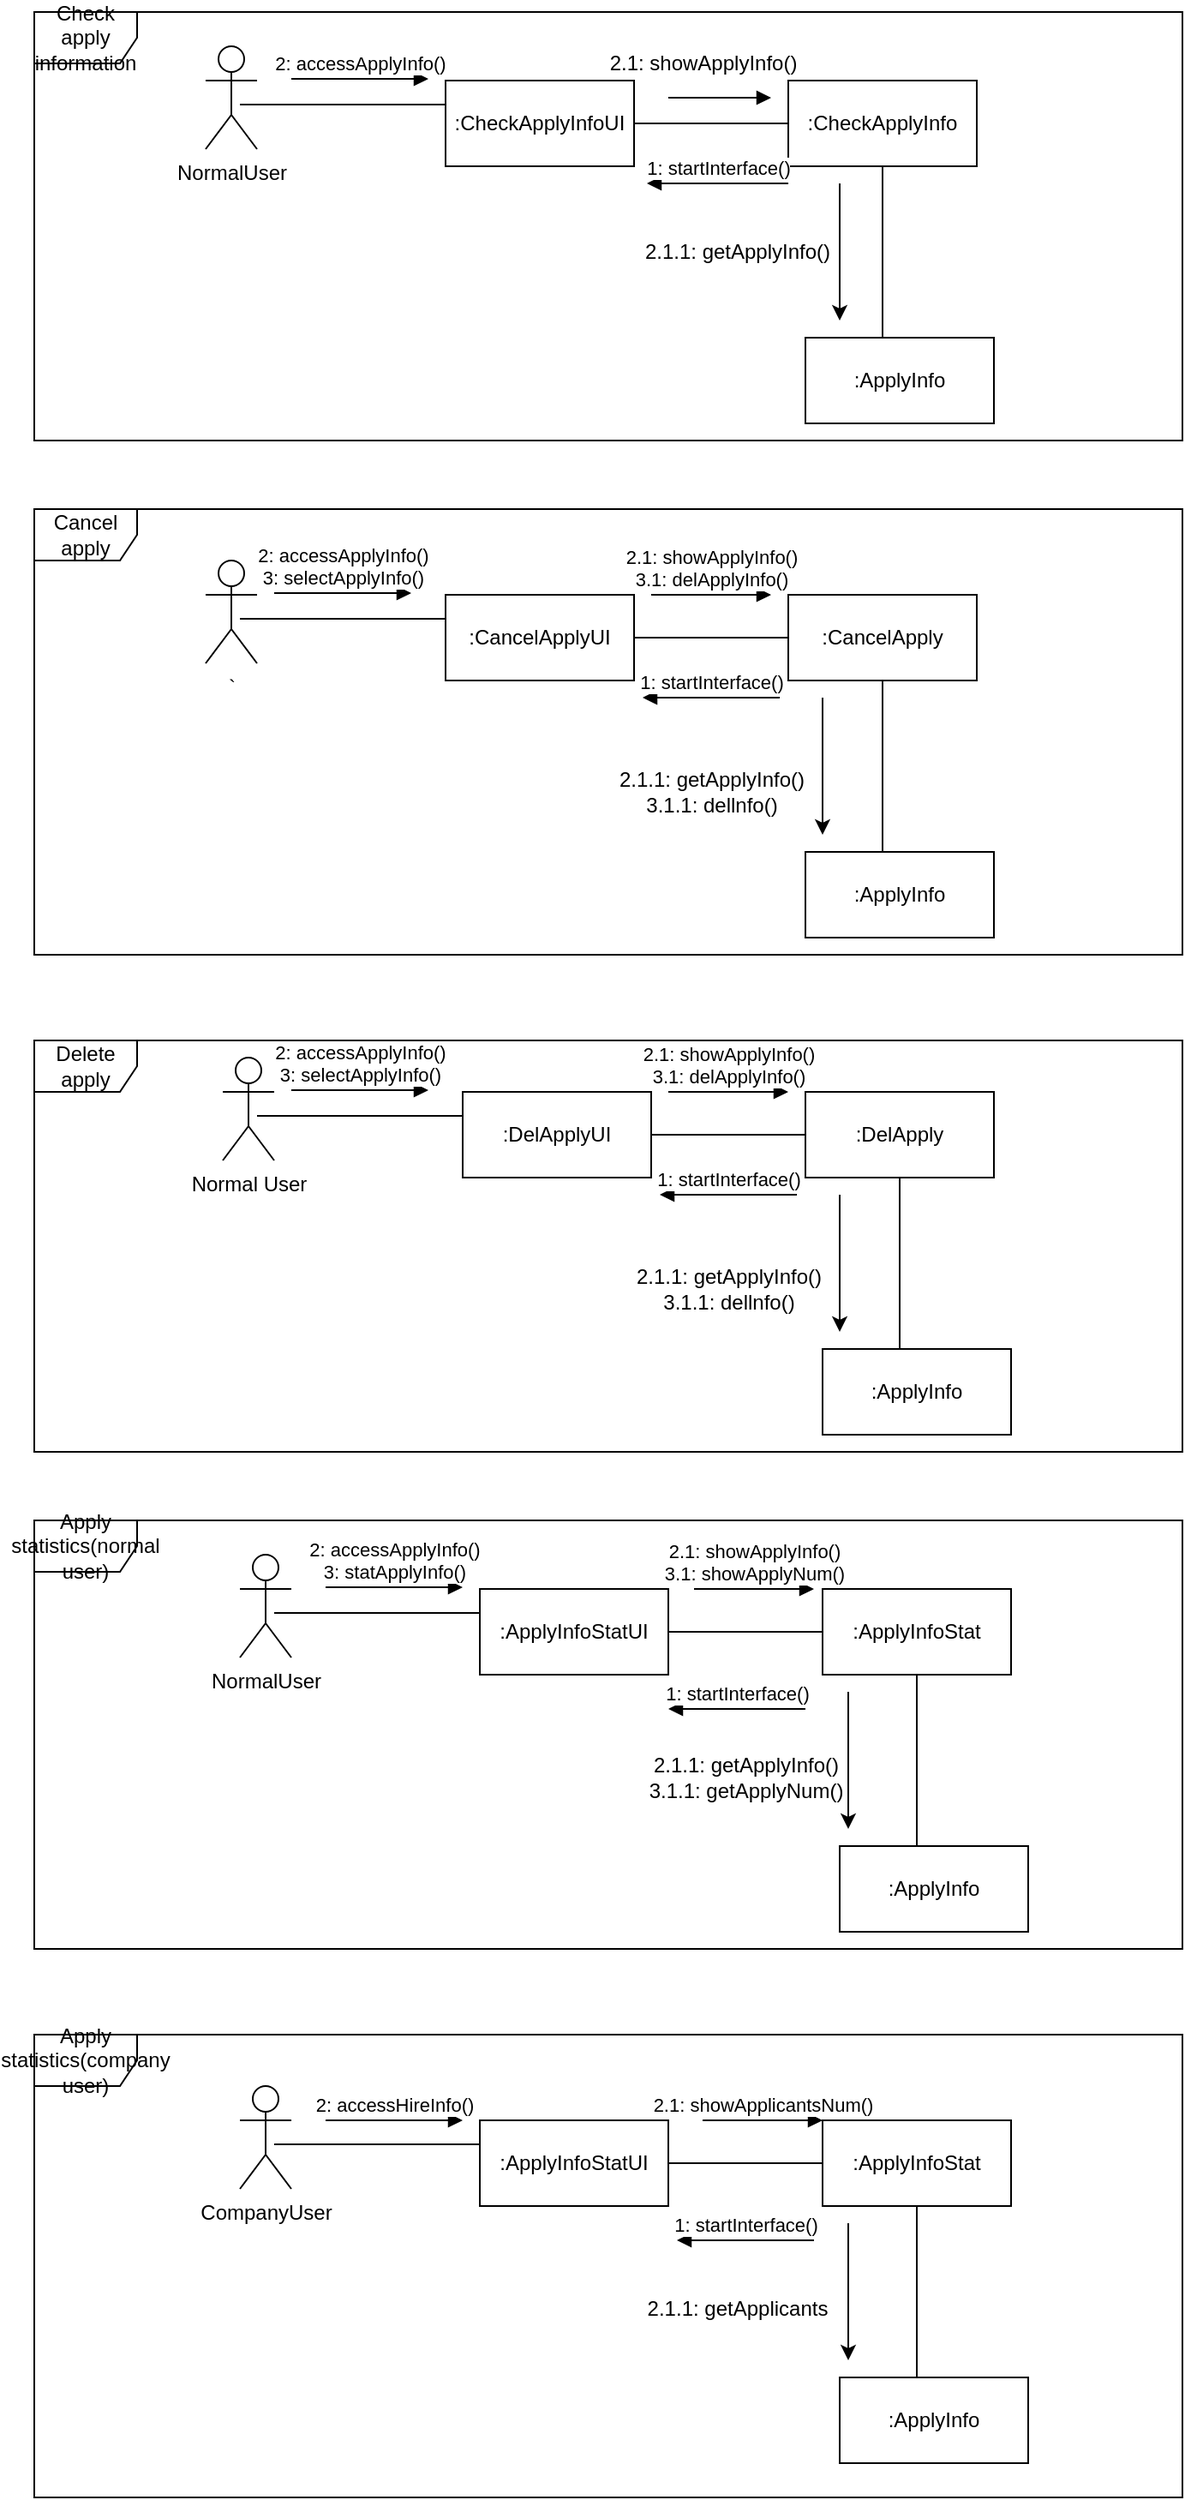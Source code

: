 <mxfile version="21.1.2" type="device">
  <diagram name="페이지-1" id="CRLgeQEgEjseHPpmCWUn">
    <mxGraphModel dx="984" dy="1916" grid="1" gridSize="10" guides="1" tooltips="1" connect="1" arrows="1" fold="1" page="1" pageScale="1" pageWidth="827" pageHeight="1169" math="0" shadow="0">
      <root>
        <mxCell id="0" />
        <mxCell id="1" parent="0" />
        <object label="NormalUser" id="Bi_bp-SSH6XVWLjxZuOe-5">
          <mxCell style="shape=umlActor;verticalLabelPosition=bottom;verticalAlign=top;html=1;" vertex="1" parent="1">
            <mxGeometry x="130" y="-300" width="30" height="60" as="geometry" />
          </mxCell>
        </object>
        <mxCell id="Bi_bp-SSH6XVWLjxZuOe-10" value=":CheckApplyInfo" style="html=1;whiteSpace=wrap;" vertex="1" parent="1">
          <mxGeometry x="470" y="-280" width="110" height="50" as="geometry" />
        </mxCell>
        <mxCell id="Bi_bp-SSH6XVWLjxZuOe-11" value=":CheckApplyInfoUI" style="html=1;whiteSpace=wrap;" vertex="1" parent="1">
          <mxGeometry x="270" y="-280" width="110" height="50" as="geometry" />
        </mxCell>
        <mxCell id="Bi_bp-SSH6XVWLjxZuOe-12" value=":ApplyInfo" style="html=1;whiteSpace=wrap;" vertex="1" parent="1">
          <mxGeometry x="480" y="-130" width="110" height="50" as="geometry" />
        </mxCell>
        <mxCell id="Bi_bp-SSH6XVWLjxZuOe-13" value="" style="line;strokeWidth=1;fillColor=none;align=left;verticalAlign=middle;spacingTop=-1;spacingLeft=3;spacingRight=3;rotatable=0;labelPosition=right;points=[];portConstraint=eastwest;strokeColor=inherit;" vertex="1" parent="1">
          <mxGeometry x="150" y="-270" width="120" height="8" as="geometry" />
        </mxCell>
        <mxCell id="Bi_bp-SSH6XVWLjxZuOe-14" value="" style="line;strokeWidth=1;fillColor=none;align=left;verticalAlign=middle;spacingTop=-1;spacingLeft=3;spacingRight=3;rotatable=0;labelPosition=right;points=[];portConstraint=eastwest;strokeColor=inherit;" vertex="1" parent="1">
          <mxGeometry x="380" y="-259" width="90" height="8" as="geometry" />
        </mxCell>
        <mxCell id="Bi_bp-SSH6XVWLjxZuOe-17" value="" style="endArrow=none;html=1;rounded=0;entryX=0.5;entryY=1;entryDx=0;entryDy=0;exitX=0.409;exitY=0;exitDx=0;exitDy=0;exitPerimeter=0;" edge="1" parent="1" source="Bi_bp-SSH6XVWLjxZuOe-12" target="Bi_bp-SSH6XVWLjxZuOe-10">
          <mxGeometry width="50" height="50" relative="1" as="geometry">
            <mxPoint x="380" y="-30" as="sourcePoint" />
            <mxPoint x="430" y="-80" as="targetPoint" />
          </mxGeometry>
        </mxCell>
        <object label="`" id="Bi_bp-SSH6XVWLjxZuOe-25">
          <mxCell style="shape=umlActor;verticalLabelPosition=bottom;verticalAlign=top;html=1;" vertex="1" parent="1">
            <mxGeometry x="130" width="30" height="60" as="geometry" />
          </mxCell>
        </object>
        <mxCell id="Bi_bp-SSH6XVWLjxZuOe-26" value=":CancelApply" style="html=1;whiteSpace=wrap;" vertex="1" parent="1">
          <mxGeometry x="470" y="20" width="110" height="50" as="geometry" />
        </mxCell>
        <mxCell id="Bi_bp-SSH6XVWLjxZuOe-27" value=":CancelApplyUI" style="html=1;whiteSpace=wrap;" vertex="1" parent="1">
          <mxGeometry x="270" y="20" width="110" height="50" as="geometry" />
        </mxCell>
        <mxCell id="Bi_bp-SSH6XVWLjxZuOe-28" value=":ApplyInfo" style="html=1;whiteSpace=wrap;" vertex="1" parent="1">
          <mxGeometry x="480" y="170" width="110" height="50" as="geometry" />
        </mxCell>
        <mxCell id="Bi_bp-SSH6XVWLjxZuOe-29" value="" style="line;strokeWidth=1;fillColor=none;align=left;verticalAlign=middle;spacingTop=-1;spacingLeft=3;spacingRight=3;rotatable=0;labelPosition=right;points=[];portConstraint=eastwest;strokeColor=inherit;" vertex="1" parent="1">
          <mxGeometry x="150" y="30" width="120" height="8" as="geometry" />
        </mxCell>
        <mxCell id="Bi_bp-SSH6XVWLjxZuOe-30" value="" style="line;strokeWidth=1;fillColor=none;align=left;verticalAlign=middle;spacingTop=-1;spacingLeft=3;spacingRight=3;rotatable=0;labelPosition=right;points=[];portConstraint=eastwest;strokeColor=inherit;" vertex="1" parent="1">
          <mxGeometry x="380" y="41" width="90" height="8" as="geometry" />
        </mxCell>
        <mxCell id="Bi_bp-SSH6XVWLjxZuOe-31" value="" style="endArrow=none;html=1;rounded=0;entryX=0.5;entryY=1;entryDx=0;entryDy=0;exitX=0.409;exitY=0;exitDx=0;exitDy=0;exitPerimeter=0;" edge="1" parent="1" source="Bi_bp-SSH6XVWLjxZuOe-28" target="Bi_bp-SSH6XVWLjxZuOe-26">
          <mxGeometry width="50" height="50" relative="1" as="geometry">
            <mxPoint x="380" y="270" as="sourcePoint" />
            <mxPoint x="430" y="220" as="targetPoint" />
          </mxGeometry>
        </mxCell>
        <object label="NormalUser" id="Bi_bp-SSH6XVWLjxZuOe-39">
          <mxCell style="shape=umlActor;verticalLabelPosition=bottom;verticalAlign=top;html=1;" vertex="1" parent="1">
            <mxGeometry x="150" y="580" width="30" height="60" as="geometry" />
          </mxCell>
        </object>
        <mxCell id="Bi_bp-SSH6XVWLjxZuOe-40" value=":ApplyInfoStat" style="html=1;whiteSpace=wrap;" vertex="1" parent="1">
          <mxGeometry x="490" y="600" width="110" height="50" as="geometry" />
        </mxCell>
        <mxCell id="Bi_bp-SSH6XVWLjxZuOe-41" value=":ApplyInfoStatUI" style="html=1;whiteSpace=wrap;" vertex="1" parent="1">
          <mxGeometry x="290" y="600" width="110" height="50" as="geometry" />
        </mxCell>
        <mxCell id="Bi_bp-SSH6XVWLjxZuOe-42" value=":ApplyInfo" style="html=1;whiteSpace=wrap;" vertex="1" parent="1">
          <mxGeometry x="500" y="750" width="110" height="50" as="geometry" />
        </mxCell>
        <mxCell id="Bi_bp-SSH6XVWLjxZuOe-43" value="" style="line;strokeWidth=1;fillColor=none;align=left;verticalAlign=middle;spacingTop=-1;spacingLeft=3;spacingRight=3;rotatable=0;labelPosition=right;points=[];portConstraint=eastwest;strokeColor=inherit;" vertex="1" parent="1">
          <mxGeometry x="170" y="610" width="120" height="8" as="geometry" />
        </mxCell>
        <mxCell id="Bi_bp-SSH6XVWLjxZuOe-44" value="" style="line;strokeWidth=1;fillColor=none;align=left;verticalAlign=middle;spacingTop=-1;spacingLeft=3;spacingRight=3;rotatable=0;labelPosition=right;points=[];portConstraint=eastwest;strokeColor=inherit;" vertex="1" parent="1">
          <mxGeometry x="400" y="621" width="90" height="8" as="geometry" />
        </mxCell>
        <mxCell id="Bi_bp-SSH6XVWLjxZuOe-45" value="" style="endArrow=none;html=1;rounded=0;entryX=0.5;entryY=1;entryDx=0;entryDy=0;exitX=0.409;exitY=0;exitDx=0;exitDy=0;exitPerimeter=0;" edge="1" parent="1" source="Bi_bp-SSH6XVWLjxZuOe-42" target="Bi_bp-SSH6XVWLjxZuOe-40">
          <mxGeometry width="50" height="50" relative="1" as="geometry">
            <mxPoint x="400" y="850" as="sourcePoint" />
            <mxPoint x="450" y="800" as="targetPoint" />
          </mxGeometry>
        </mxCell>
        <object label="CompanyUser" id="Bi_bp-SSH6XVWLjxZuOe-46">
          <mxCell style="shape=umlActor;verticalLabelPosition=bottom;verticalAlign=top;html=1;" vertex="1" parent="1">
            <mxGeometry x="150" y="890" width="30" height="60" as="geometry" />
          </mxCell>
        </object>
        <mxCell id="Bi_bp-SSH6XVWLjxZuOe-47" value=":ApplyInfoStat" style="html=1;whiteSpace=wrap;" vertex="1" parent="1">
          <mxGeometry x="490" y="910" width="110" height="50" as="geometry" />
        </mxCell>
        <mxCell id="Bi_bp-SSH6XVWLjxZuOe-48" value=":ApplyInfoStatUI" style="html=1;whiteSpace=wrap;" vertex="1" parent="1">
          <mxGeometry x="290" y="910" width="110" height="50" as="geometry" />
        </mxCell>
        <mxCell id="Bi_bp-SSH6XVWLjxZuOe-49" value=":ApplyInfo" style="html=1;whiteSpace=wrap;" vertex="1" parent="1">
          <mxGeometry x="500" y="1060" width="110" height="50" as="geometry" />
        </mxCell>
        <mxCell id="Bi_bp-SSH6XVWLjxZuOe-50" value="" style="line;strokeWidth=1;fillColor=none;align=left;verticalAlign=middle;spacingTop=-1;spacingLeft=3;spacingRight=3;rotatable=0;labelPosition=right;points=[];portConstraint=eastwest;strokeColor=inherit;" vertex="1" parent="1">
          <mxGeometry x="170" y="920" width="120" height="8" as="geometry" />
        </mxCell>
        <mxCell id="Bi_bp-SSH6XVWLjxZuOe-51" value="" style="line;strokeWidth=1;fillColor=none;align=left;verticalAlign=middle;spacingTop=-1;spacingLeft=3;spacingRight=3;rotatable=0;labelPosition=right;points=[];portConstraint=eastwest;strokeColor=inherit;" vertex="1" parent="1">
          <mxGeometry x="400" y="931" width="90" height="8" as="geometry" />
        </mxCell>
        <mxCell id="Bi_bp-SSH6XVWLjxZuOe-52" value="" style="endArrow=none;html=1;rounded=0;entryX=0.5;entryY=1;entryDx=0;entryDy=0;exitX=0.409;exitY=0;exitDx=0;exitDy=0;exitPerimeter=0;" edge="1" parent="1" source="Bi_bp-SSH6XVWLjxZuOe-49" target="Bi_bp-SSH6XVWLjxZuOe-47">
          <mxGeometry width="50" height="50" relative="1" as="geometry">
            <mxPoint x="400" y="1160" as="sourcePoint" />
            <mxPoint x="450" y="1110" as="targetPoint" />
          </mxGeometry>
        </mxCell>
        <mxCell id="Bi_bp-SSH6XVWLjxZuOe-55" value="2: accessApplyInfo()" style="html=1;verticalAlign=bottom;endArrow=block;edgeStyle=elbowEdgeStyle;elbow=horizontal;curved=0;rounded=0;" edge="1" parent="1">
          <mxGeometry width="80" relative="1" as="geometry">
            <mxPoint x="180" y="-281" as="sourcePoint" />
            <mxPoint x="260" y="-281" as="targetPoint" />
            <mxPoint as="offset" />
          </mxGeometry>
        </mxCell>
        <mxCell id="Bi_bp-SSH6XVWLjxZuOe-58" value="1: startInterface()" style="html=1;verticalAlign=bottom;endArrow=block;edgeStyle=elbowEdgeStyle;elbow=vertical;curved=0;rounded=0;" edge="1" parent="1">
          <mxGeometry width="80" relative="1" as="geometry">
            <mxPoint x="470" y="-220" as="sourcePoint" />
            <mxPoint x="387.5" y="-220" as="targetPoint" />
          </mxGeometry>
        </mxCell>
        <mxCell id="Bi_bp-SSH6XVWLjxZuOe-68" value="" style="endArrow=classic;html=1;rounded=0;" edge="1" parent="1">
          <mxGeometry width="50" height="50" relative="1" as="geometry">
            <mxPoint x="500" y="-220" as="sourcePoint" />
            <mxPoint x="500" y="-140" as="targetPoint" />
          </mxGeometry>
        </mxCell>
        <mxCell id="Bi_bp-SSH6XVWLjxZuOe-69" value="2.1.1: getApplyInfo()" style="text;html=1;align=center;verticalAlign=middle;resizable=0;points=[];autosize=1;strokeColor=none;fillColor=none;" vertex="1" parent="1">
          <mxGeometry x="375" y="-195" width="130" height="30" as="geometry" />
        </mxCell>
        <mxCell id="Bi_bp-SSH6XVWLjxZuOe-71" value="" style="html=1;verticalAlign=bottom;endArrow=block;edgeStyle=elbowEdgeStyle;elbow=horizontal;curved=0;rounded=0;" edge="1" parent="1">
          <mxGeometry x="-0.672" y="20" width="80" relative="1" as="geometry">
            <mxPoint x="400" y="-270" as="sourcePoint" />
            <mxPoint x="460" y="-270" as="targetPoint" />
            <Array as="points">
              <mxPoint x="450" y="-271" />
            </Array>
            <mxPoint as="offset" />
          </mxGeometry>
        </mxCell>
        <mxCell id="Bi_bp-SSH6XVWLjxZuOe-72" value="2.1: showApplyInfo()" style="text;html=1;align=center;verticalAlign=middle;resizable=0;points=[];autosize=1;strokeColor=none;fillColor=none;" vertex="1" parent="1">
          <mxGeometry x="355" y="-305" width="130" height="30" as="geometry" />
        </mxCell>
        <mxCell id="Bi_bp-SSH6XVWLjxZuOe-73" value="2: accessApplyInfo()&lt;br&gt;3: selectApplyInfo()" style="html=1;verticalAlign=bottom;endArrow=block;edgeStyle=elbowEdgeStyle;elbow=vertical;curved=0;rounded=0;" edge="1" parent="1">
          <mxGeometry width="80" relative="1" as="geometry">
            <mxPoint x="170" y="19" as="sourcePoint" />
            <mxPoint x="250" y="19" as="targetPoint" />
          </mxGeometry>
        </mxCell>
        <mxCell id="Bi_bp-SSH6XVWLjxZuOe-74" value="2.1: showApplyInfo()&lt;br&gt;3.1: delApplyInfo()" style="html=1;verticalAlign=bottom;endArrow=block;edgeStyle=elbowEdgeStyle;elbow=horizontal;curved=0;rounded=0;" edge="1" parent="1">
          <mxGeometry width="80" relative="1" as="geometry">
            <mxPoint x="390" y="20" as="sourcePoint" />
            <mxPoint x="460" y="20" as="targetPoint" />
          </mxGeometry>
        </mxCell>
        <mxCell id="Bi_bp-SSH6XVWLjxZuOe-75" value="1: startInterface()" style="html=1;verticalAlign=bottom;endArrow=block;edgeStyle=elbowEdgeStyle;elbow=vertical;curved=0;rounded=0;" edge="1" parent="1">
          <mxGeometry width="80" relative="1" as="geometry">
            <mxPoint x="465" y="80" as="sourcePoint" />
            <mxPoint x="385" y="80" as="targetPoint" />
          </mxGeometry>
        </mxCell>
        <mxCell id="Bi_bp-SSH6XVWLjxZuOe-76" value="2.1.1: getApplyInfo()&lt;br&gt;3.1.1: dellnfo()" style="text;html=1;align=center;verticalAlign=middle;resizable=0;points=[];autosize=1;strokeColor=none;fillColor=none;" vertex="1" parent="1">
          <mxGeometry x="360" y="115" width="130" height="40" as="geometry" />
        </mxCell>
        <mxCell id="Bi_bp-SSH6XVWLjxZuOe-81" value="" style="endArrow=classic;html=1;rounded=0;" edge="1" parent="1">
          <mxGeometry width="50" height="50" relative="1" as="geometry">
            <mxPoint x="490" y="80" as="sourcePoint" />
            <mxPoint x="490" y="160" as="targetPoint" />
          </mxGeometry>
        </mxCell>
        <object label="Normal User" id="Bi_bp-SSH6XVWLjxZuOe-82">
          <mxCell style="shape=umlActor;verticalLabelPosition=bottom;verticalAlign=top;html=1;" vertex="1" parent="1">
            <mxGeometry x="140" y="290" width="30" height="60" as="geometry" />
          </mxCell>
        </object>
        <mxCell id="Bi_bp-SSH6XVWLjxZuOe-83" value=":DelApply" style="html=1;whiteSpace=wrap;" vertex="1" parent="1">
          <mxGeometry x="480" y="310" width="110" height="50" as="geometry" />
        </mxCell>
        <mxCell id="Bi_bp-SSH6XVWLjxZuOe-84" value=":DelApplyUI" style="html=1;whiteSpace=wrap;" vertex="1" parent="1">
          <mxGeometry x="280" y="310" width="110" height="50" as="geometry" />
        </mxCell>
        <mxCell id="Bi_bp-SSH6XVWLjxZuOe-85" value=":ApplyInfo" style="html=1;whiteSpace=wrap;" vertex="1" parent="1">
          <mxGeometry x="490" y="460" width="110" height="50" as="geometry" />
        </mxCell>
        <mxCell id="Bi_bp-SSH6XVWLjxZuOe-86" value="" style="line;strokeWidth=1;fillColor=none;align=left;verticalAlign=middle;spacingTop=-1;spacingLeft=3;spacingRight=3;rotatable=0;labelPosition=right;points=[];portConstraint=eastwest;strokeColor=inherit;" vertex="1" parent="1">
          <mxGeometry x="160" y="320" width="120" height="8" as="geometry" />
        </mxCell>
        <mxCell id="Bi_bp-SSH6XVWLjxZuOe-87" value="" style="line;strokeWidth=1;fillColor=none;align=left;verticalAlign=middle;spacingTop=-1;spacingLeft=3;spacingRight=3;rotatable=0;labelPosition=right;points=[];portConstraint=eastwest;strokeColor=inherit;" vertex="1" parent="1">
          <mxGeometry x="390" y="331" width="90" height="8" as="geometry" />
        </mxCell>
        <mxCell id="Bi_bp-SSH6XVWLjxZuOe-88" value="" style="endArrow=none;html=1;rounded=0;entryX=0.5;entryY=1;entryDx=0;entryDy=0;exitX=0.409;exitY=0;exitDx=0;exitDy=0;exitPerimeter=0;" edge="1" parent="1" source="Bi_bp-SSH6XVWLjxZuOe-85" target="Bi_bp-SSH6XVWLjxZuOe-83">
          <mxGeometry width="50" height="50" relative="1" as="geometry">
            <mxPoint x="390" y="560" as="sourcePoint" />
            <mxPoint x="440" y="510" as="targetPoint" />
          </mxGeometry>
        </mxCell>
        <mxCell id="Bi_bp-SSH6XVWLjxZuOe-89" value="2: accessApplyInfo()&lt;br&gt;3: selectApplyInfo()" style="html=1;verticalAlign=bottom;endArrow=block;edgeStyle=elbowEdgeStyle;elbow=vertical;curved=0;rounded=0;" edge="1" parent="1">
          <mxGeometry width="80" relative="1" as="geometry">
            <mxPoint x="180" y="309" as="sourcePoint" />
            <mxPoint x="260" y="309" as="targetPoint" />
          </mxGeometry>
        </mxCell>
        <mxCell id="Bi_bp-SSH6XVWLjxZuOe-90" value="2.1: showApplyInfo()&lt;br&gt;3.1: delApplyInfo()" style="html=1;verticalAlign=bottom;endArrow=block;edgeStyle=elbowEdgeStyle;elbow=horizontal;curved=0;rounded=0;" edge="1" parent="1">
          <mxGeometry width="80" relative="1" as="geometry">
            <mxPoint x="400" y="310" as="sourcePoint" />
            <mxPoint x="470" y="310" as="targetPoint" />
          </mxGeometry>
        </mxCell>
        <mxCell id="Bi_bp-SSH6XVWLjxZuOe-91" value="1: startInterface()" style="html=1;verticalAlign=bottom;endArrow=block;edgeStyle=elbowEdgeStyle;elbow=vertical;curved=0;rounded=0;" edge="1" parent="1">
          <mxGeometry width="80" relative="1" as="geometry">
            <mxPoint x="475" y="370" as="sourcePoint" />
            <mxPoint x="395" y="370" as="targetPoint" />
          </mxGeometry>
        </mxCell>
        <mxCell id="Bi_bp-SSH6XVWLjxZuOe-92" value="2.1.1: getApplyInfo()&lt;br&gt;3.1.1: dellnfo()" style="text;html=1;align=center;verticalAlign=middle;resizable=0;points=[];autosize=1;strokeColor=none;fillColor=none;" vertex="1" parent="1">
          <mxGeometry x="370" y="405" width="130" height="40" as="geometry" />
        </mxCell>
        <mxCell id="Bi_bp-SSH6XVWLjxZuOe-93" value="" style="endArrow=classic;html=1;rounded=0;" edge="1" parent="1">
          <mxGeometry width="50" height="50" relative="1" as="geometry">
            <mxPoint x="500" y="370" as="sourcePoint" />
            <mxPoint x="500" y="450" as="targetPoint" />
          </mxGeometry>
        </mxCell>
        <mxCell id="Bi_bp-SSH6XVWLjxZuOe-94" value="2: accessApplyInfo()&lt;br&gt;3: statApplyInfo()" style="html=1;verticalAlign=bottom;endArrow=block;edgeStyle=elbowEdgeStyle;elbow=vertical;curved=0;rounded=0;" edge="1" parent="1">
          <mxGeometry width="80" relative="1" as="geometry">
            <mxPoint x="200" y="599" as="sourcePoint" />
            <mxPoint x="280" y="599" as="targetPoint" />
          </mxGeometry>
        </mxCell>
        <mxCell id="Bi_bp-SSH6XVWLjxZuOe-95" value="2.1: showApplyInfo()&lt;br&gt;3.1: showApplyNum()" style="html=1;verticalAlign=bottom;endArrow=block;edgeStyle=elbowEdgeStyle;elbow=horizontal;curved=0;rounded=0;" edge="1" parent="1">
          <mxGeometry width="80" relative="1" as="geometry">
            <mxPoint x="415" y="600" as="sourcePoint" />
            <mxPoint x="485" y="600" as="targetPoint" />
          </mxGeometry>
        </mxCell>
        <mxCell id="Bi_bp-SSH6XVWLjxZuOe-96" value="1: startInterface()" style="html=1;verticalAlign=bottom;endArrow=block;edgeStyle=elbowEdgeStyle;elbow=vertical;curved=0;rounded=0;" edge="1" parent="1">
          <mxGeometry width="80" relative="1" as="geometry">
            <mxPoint x="480" y="670" as="sourcePoint" />
            <mxPoint x="400" y="670" as="targetPoint" />
          </mxGeometry>
        </mxCell>
        <mxCell id="Bi_bp-SSH6XVWLjxZuOe-97" value="2.1.1: getApplyInfo()&lt;br&gt;3.1.1: getApplyNum()" style="text;html=1;align=center;verticalAlign=middle;resizable=0;points=[];autosize=1;strokeColor=none;fillColor=none;" vertex="1" parent="1">
          <mxGeometry x="375" y="690" width="140" height="40" as="geometry" />
        </mxCell>
        <mxCell id="Bi_bp-SSH6XVWLjxZuOe-98" value="" style="endArrow=classic;html=1;rounded=0;" edge="1" parent="1">
          <mxGeometry width="50" height="50" relative="1" as="geometry">
            <mxPoint x="505" y="660" as="sourcePoint" />
            <mxPoint x="505" y="740" as="targetPoint" />
          </mxGeometry>
        </mxCell>
        <mxCell id="Bi_bp-SSH6XVWLjxZuOe-99" value="Delete apply" style="shape=umlFrame;whiteSpace=wrap;html=1;pointerEvents=0;" vertex="1" parent="1">
          <mxGeometry x="30" y="280" width="670" height="240" as="geometry" />
        </mxCell>
        <mxCell id="Bi_bp-SSH6XVWLjxZuOe-102" value="Check apply information" style="shape=umlFrame;whiteSpace=wrap;html=1;pointerEvents=0;" vertex="1" parent="1">
          <mxGeometry x="30" y="-320" width="670" height="250" as="geometry" />
        </mxCell>
        <mxCell id="Bi_bp-SSH6XVWLjxZuOe-103" value="Cancel apply" style="shape=umlFrame;whiteSpace=wrap;html=1;pointerEvents=0;" vertex="1" parent="1">
          <mxGeometry x="30" y="-30" width="670" height="260" as="geometry" />
        </mxCell>
        <mxCell id="Bi_bp-SSH6XVWLjxZuOe-104" value="Apply statistics(normal user)" style="shape=umlFrame;whiteSpace=wrap;html=1;pointerEvents=0;" vertex="1" parent="1">
          <mxGeometry x="30" y="560" width="670" height="250" as="geometry" />
        </mxCell>
        <mxCell id="Bi_bp-SSH6XVWLjxZuOe-105" value="Apply statistics(company user)" style="shape=umlFrame;whiteSpace=wrap;html=1;pointerEvents=0;" vertex="1" parent="1">
          <mxGeometry x="30" y="860" width="670" height="270" as="geometry" />
        </mxCell>
        <mxCell id="Bi_bp-SSH6XVWLjxZuOe-106" value="1: startInterface()" style="html=1;verticalAlign=bottom;endArrow=block;edgeStyle=elbowEdgeStyle;elbow=vertical;curved=0;rounded=0;" edge="1" parent="1">
          <mxGeometry width="80" relative="1" as="geometry">
            <mxPoint x="485" y="980" as="sourcePoint" />
            <mxPoint x="405" y="980" as="targetPoint" />
          </mxGeometry>
        </mxCell>
        <mxCell id="Bi_bp-SSH6XVWLjxZuOe-107" value="2: accessHireInfo()" style="html=1;verticalAlign=bottom;endArrow=block;edgeStyle=elbowEdgeStyle;elbow=vertical;curved=0;rounded=0;" edge="1" parent="1">
          <mxGeometry width="80" relative="1" as="geometry">
            <mxPoint x="200" y="910" as="sourcePoint" />
            <mxPoint x="280" y="910" as="targetPoint" />
          </mxGeometry>
        </mxCell>
        <mxCell id="Bi_bp-SSH6XVWLjxZuOe-108" value="2.1: showApplicantsNum()" style="html=1;verticalAlign=bottom;endArrow=block;edgeStyle=elbowEdgeStyle;elbow=horizontal;curved=0;rounded=0;" edge="1" parent="1">
          <mxGeometry width="80" relative="1" as="geometry">
            <mxPoint x="420" y="910" as="sourcePoint" />
            <mxPoint x="490" y="910" as="targetPoint" />
          </mxGeometry>
        </mxCell>
        <mxCell id="Bi_bp-SSH6XVWLjxZuOe-109" value="" style="endArrow=classic;html=1;rounded=0;" edge="1" parent="1">
          <mxGeometry width="50" height="50" relative="1" as="geometry">
            <mxPoint x="505" y="970" as="sourcePoint" />
            <mxPoint x="505" y="1050" as="targetPoint" />
          </mxGeometry>
        </mxCell>
        <mxCell id="Bi_bp-SSH6XVWLjxZuOe-110" value="2.1.1: getApplicants" style="text;html=1;align=center;verticalAlign=middle;resizable=0;points=[];autosize=1;strokeColor=none;fillColor=none;" vertex="1" parent="1">
          <mxGeometry x="375" y="1005" width="130" height="30" as="geometry" />
        </mxCell>
      </root>
    </mxGraphModel>
  </diagram>
</mxfile>

